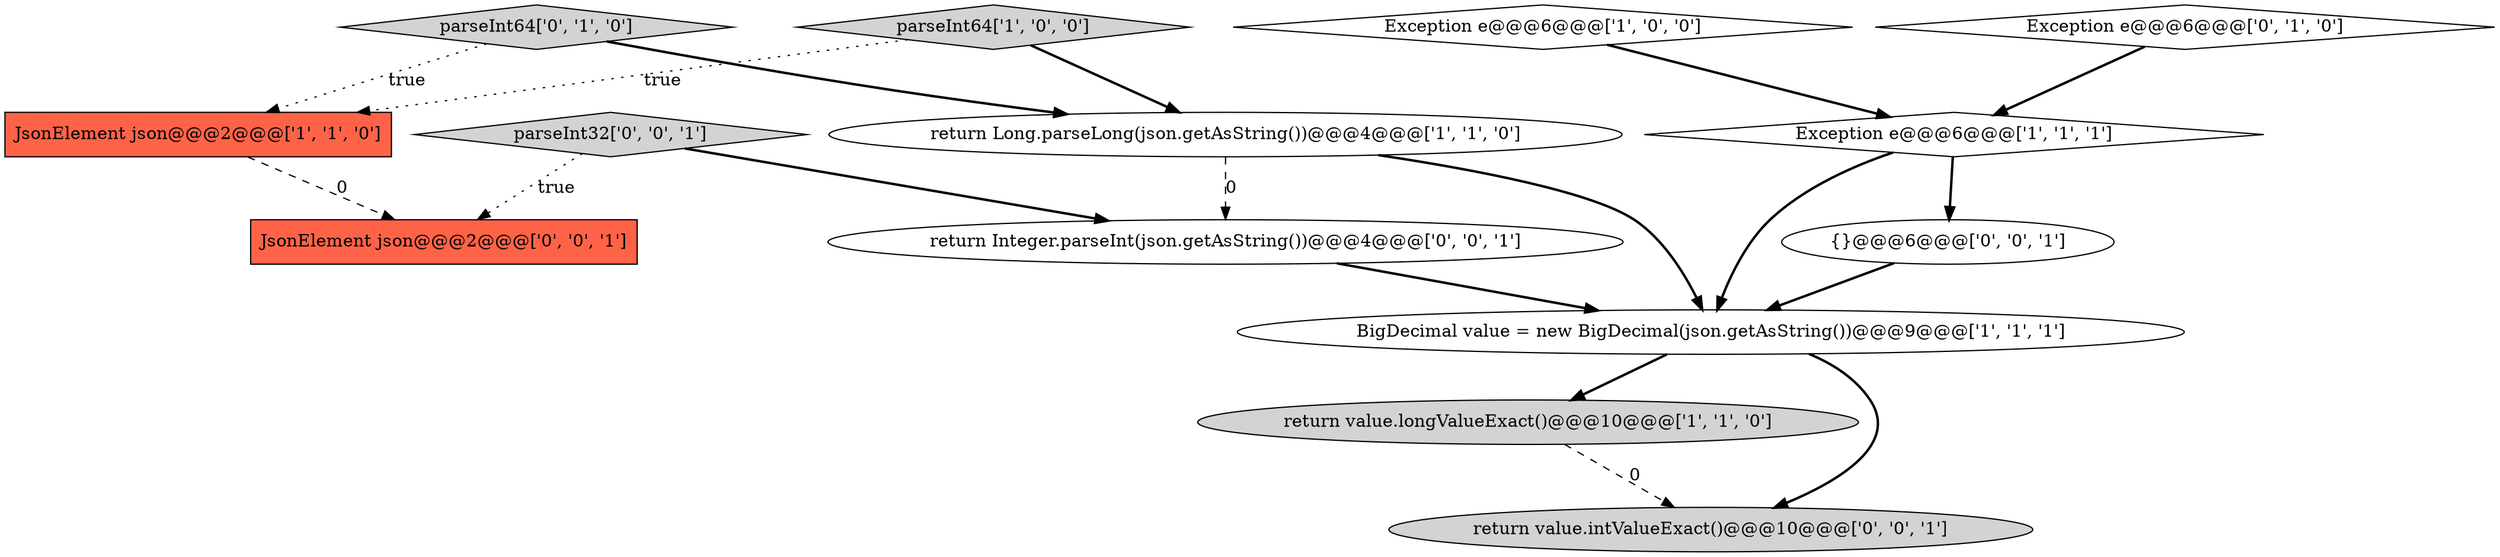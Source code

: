 digraph {
7 [style = filled, label = "parseInt64['0', '1', '0']", fillcolor = lightgray, shape = diamond image = "AAA0AAABBB2BBB"];
1 [style = filled, label = "return Long.parseLong(json.getAsString())@@@4@@@['1', '1', '0']", fillcolor = white, shape = ellipse image = "AAA0AAABBB1BBB"];
4 [style = filled, label = "return value.longValueExact()@@@10@@@['1', '1', '0']", fillcolor = lightgray, shape = ellipse image = "AAA0AAABBB1BBB"];
9 [style = filled, label = "return value.intValueExact()@@@10@@@['0', '0', '1']", fillcolor = lightgray, shape = ellipse image = "AAA0AAABBB3BBB"];
13 [style = filled, label = "JsonElement json@@@2@@@['0', '0', '1']", fillcolor = tomato, shape = box image = "AAA0AAABBB3BBB"];
0 [style = filled, label = "Exception e@@@6@@@['1', '0', '0']", fillcolor = white, shape = diamond image = "AAA0AAABBB1BBB"];
3 [style = filled, label = "Exception e@@@6@@@['1', '1', '1']", fillcolor = white, shape = diamond image = "AAA0AAABBB1BBB"];
10 [style = filled, label = "{}@@@6@@@['0', '0', '1']", fillcolor = white, shape = ellipse image = "AAA0AAABBB3BBB"];
12 [style = filled, label = "return Integer.parseInt(json.getAsString())@@@4@@@['0', '0', '1']", fillcolor = white, shape = ellipse image = "AAA0AAABBB3BBB"];
2 [style = filled, label = "parseInt64['1', '0', '0']", fillcolor = lightgray, shape = diamond image = "AAA0AAABBB1BBB"];
6 [style = filled, label = "BigDecimal value = new BigDecimal(json.getAsString())@@@9@@@['1', '1', '1']", fillcolor = white, shape = ellipse image = "AAA0AAABBB1BBB"];
11 [style = filled, label = "parseInt32['0', '0', '1']", fillcolor = lightgray, shape = diamond image = "AAA0AAABBB3BBB"];
5 [style = filled, label = "JsonElement json@@@2@@@['1', '1', '0']", fillcolor = tomato, shape = box image = "AAA0AAABBB1BBB"];
8 [style = filled, label = "Exception e@@@6@@@['0', '1', '0']", fillcolor = white, shape = diamond image = "AAA0AAABBB2BBB"];
6->9 [style = bold, label=""];
3->10 [style = bold, label=""];
2->5 [style = dotted, label="true"];
7->1 [style = bold, label=""];
5->13 [style = dashed, label="0"];
11->13 [style = dotted, label="true"];
0->3 [style = bold, label=""];
11->12 [style = bold, label=""];
6->4 [style = bold, label=""];
10->6 [style = bold, label=""];
1->6 [style = bold, label=""];
2->1 [style = bold, label=""];
1->12 [style = dashed, label="0"];
4->9 [style = dashed, label="0"];
8->3 [style = bold, label=""];
7->5 [style = dotted, label="true"];
3->6 [style = bold, label=""];
12->6 [style = bold, label=""];
}
